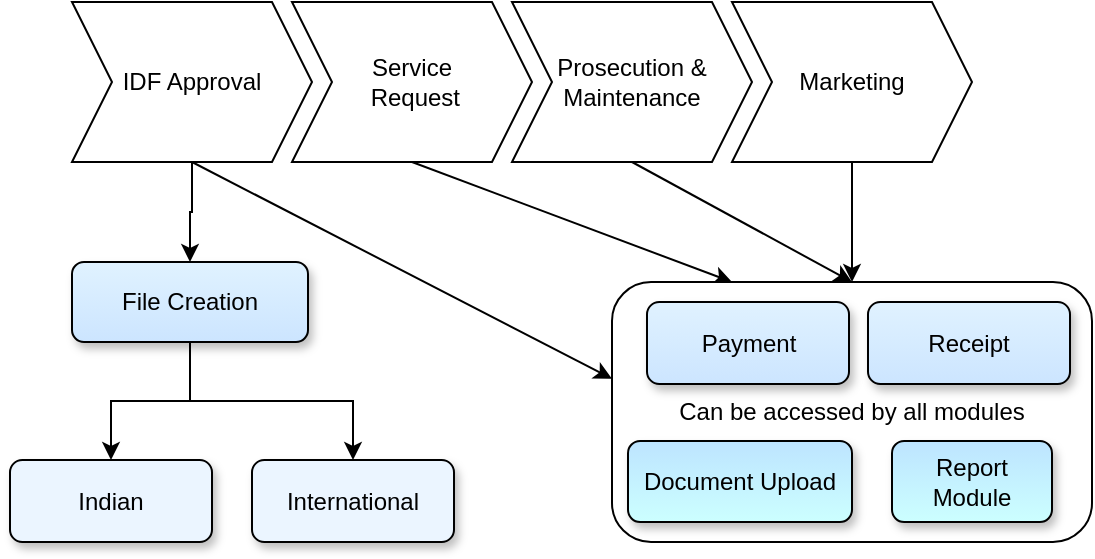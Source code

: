 <mxfile version="13.7.4" type="github">
  <diagram id="lS6FSEpfENNUidl8pgp0" name="Page-1">
    <mxGraphModel dx="1038" dy="531" grid="1" gridSize="10" guides="1" tooltips="1" connect="1" arrows="1" fold="1" page="1" pageScale="1" pageWidth="850" pageHeight="1100" math="0" shadow="0">
      <root>
        <mxCell id="0" />
        <mxCell id="1" parent="0" />
        <mxCell id="kxp2x3skO5f2kSs0l1-3-11" value="" style="edgeStyle=orthogonalEdgeStyle;rounded=0;orthogonalLoop=1;jettySize=auto;html=1;" edge="1" parent="1" source="kxp2x3skO5f2kSs0l1-3-2" target="kxp2x3skO5f2kSs0l1-3-10">
          <mxGeometry relative="1" as="geometry" />
        </mxCell>
        <mxCell id="kxp2x3skO5f2kSs0l1-3-16" style="rounded=0;orthogonalLoop=1;jettySize=auto;html=1;exitX=0.5;exitY=1;exitDx=0;exitDy=0;" edge="1" parent="1" source="kxp2x3skO5f2kSs0l1-3-2">
          <mxGeometry relative="1" as="geometry">
            <mxPoint x="350" y="358.387" as="targetPoint" />
          </mxGeometry>
        </mxCell>
        <mxCell id="kxp2x3skO5f2kSs0l1-3-2" value="IDF Approval" style="shape=step;perimeter=stepPerimeter;whiteSpace=wrap;html=1;fixedSize=1;" vertex="1" parent="1">
          <mxGeometry x="80" y="170" width="120" height="80" as="geometry" />
        </mxCell>
        <mxCell id="kxp2x3skO5f2kSs0l1-3-26" style="edgeStyle=none;rounded=0;orthogonalLoop=1;jettySize=auto;html=1;exitX=0.5;exitY=1;exitDx=0;exitDy=0;entryX=0.25;entryY=0;entryDx=0;entryDy=0;" edge="1" parent="1" source="kxp2x3skO5f2kSs0l1-3-3" target="kxp2x3skO5f2kSs0l1-3-25">
          <mxGeometry relative="1" as="geometry" />
        </mxCell>
        <mxCell id="kxp2x3skO5f2kSs0l1-3-3" value="Service&lt;br&gt;&amp;nbsp;Request" style="shape=step;perimeter=stepPerimeter;whiteSpace=wrap;html=1;fixedSize=1;" vertex="1" parent="1">
          <mxGeometry x="190" y="170" width="120" height="80" as="geometry" />
        </mxCell>
        <mxCell id="kxp2x3skO5f2kSs0l1-3-27" style="edgeStyle=none;rounded=0;orthogonalLoop=1;jettySize=auto;html=1;entryX=0.5;entryY=0;entryDx=0;entryDy=0;exitX=0.5;exitY=1;exitDx=0;exitDy=0;" edge="1" parent="1" source="kxp2x3skO5f2kSs0l1-3-4" target="kxp2x3skO5f2kSs0l1-3-25">
          <mxGeometry relative="1" as="geometry" />
        </mxCell>
        <mxCell id="kxp2x3skO5f2kSs0l1-3-4" value="Prosecution &amp;amp;&lt;br&gt;Maintenance" style="shape=step;perimeter=stepPerimeter;whiteSpace=wrap;html=1;fixedSize=1;" vertex="1" parent="1">
          <mxGeometry x="300" y="170" width="120" height="80" as="geometry" />
        </mxCell>
        <mxCell id="kxp2x3skO5f2kSs0l1-3-28" style="edgeStyle=none;rounded=0;orthogonalLoop=1;jettySize=auto;html=1;entryX=0.5;entryY=0;entryDx=0;entryDy=0;" edge="1" parent="1" source="kxp2x3skO5f2kSs0l1-3-5" target="kxp2x3skO5f2kSs0l1-3-25">
          <mxGeometry relative="1" as="geometry" />
        </mxCell>
        <mxCell id="kxp2x3skO5f2kSs0l1-3-5" value="Marketing" style="shape=step;perimeter=stepPerimeter;whiteSpace=wrap;html=1;fixedSize=1;" vertex="1" parent="1">
          <mxGeometry x="410" y="170" width="120" height="80" as="geometry" />
        </mxCell>
        <mxCell id="kxp2x3skO5f2kSs0l1-3-8" value="Indian" style="rounded=1;whiteSpace=wrap;html=1;gradientColor=none;fillColor=#EBF5FF;shadow=1;" vertex="1" parent="1">
          <mxGeometry x="49" y="399" width="101" height="41" as="geometry" />
        </mxCell>
        <mxCell id="kxp2x3skO5f2kSs0l1-3-9" value="International" style="rounded=1;whiteSpace=wrap;html=1;gradientColor=none;fillColor=#EBF5FF;shadow=1;" vertex="1" parent="1">
          <mxGeometry x="170" y="399" width="101" height="41" as="geometry" />
        </mxCell>
        <mxCell id="kxp2x3skO5f2kSs0l1-3-12" style="edgeStyle=orthogonalEdgeStyle;rounded=0;orthogonalLoop=1;jettySize=auto;html=1;entryX=0.5;entryY=0;entryDx=0;entryDy=0;" edge="1" parent="1" source="kxp2x3skO5f2kSs0l1-3-10" target="kxp2x3skO5f2kSs0l1-3-8">
          <mxGeometry relative="1" as="geometry" />
        </mxCell>
        <mxCell id="kxp2x3skO5f2kSs0l1-3-13" style="edgeStyle=orthogonalEdgeStyle;rounded=0;orthogonalLoop=1;jettySize=auto;html=1;exitX=0.5;exitY=1;exitDx=0;exitDy=0;entryX=0.5;entryY=0;entryDx=0;entryDy=0;" edge="1" parent="1" source="kxp2x3skO5f2kSs0l1-3-10" target="kxp2x3skO5f2kSs0l1-3-9">
          <mxGeometry relative="1" as="geometry" />
        </mxCell>
        <mxCell id="kxp2x3skO5f2kSs0l1-3-10" value="File Creation" style="rounded=1;whiteSpace=wrap;html=1;fillColor=#E0F2FF;shadow=1;gradientColor=#CCE5FF;" vertex="1" parent="1">
          <mxGeometry x="80" y="300" width="118" height="40" as="geometry" />
        </mxCell>
        <mxCell id="kxp2x3skO5f2kSs0l1-3-25" value="Can be accessed by all modules" style="rounded=1;whiteSpace=wrap;html=1;" vertex="1" parent="1">
          <mxGeometry x="350" y="310" width="240" height="130" as="geometry" />
        </mxCell>
        <mxCell id="kxp2x3skO5f2kSs0l1-3-29" value="Payment" style="rounded=1;whiteSpace=wrap;html=1;fillColor=#E0F2FF;shadow=1;gradientColor=#CCE5FF;" vertex="1" parent="1">
          <mxGeometry x="367.5" y="320" width="101" height="41" as="geometry" />
        </mxCell>
        <mxCell id="kxp2x3skO5f2kSs0l1-3-30" value="Receipt" style="rounded=1;whiteSpace=wrap;html=1;fillColor=#E0F2FF;shadow=1;gradientColor=#CCE5FF;" vertex="1" parent="1">
          <mxGeometry x="478" y="320" width="101" height="41" as="geometry" />
        </mxCell>
        <mxCell id="kxp2x3skO5f2kSs0l1-3-31" value="Document Upload" style="rounded=1;whiteSpace=wrap;html=1;fillColor=#BDE4FF;gradientColor=#CCFFFF;shadow=1;" vertex="1" parent="1">
          <mxGeometry x="358" y="389.5" width="112" height="40.5" as="geometry" />
        </mxCell>
        <mxCell id="kxp2x3skO5f2kSs0l1-3-32" value="Report Module" style="rounded=1;whiteSpace=wrap;html=1;fillColor=#BDE4FF;gradientColor=#CCFFFF;shadow=1;" vertex="1" parent="1">
          <mxGeometry x="490" y="389.5" width="80" height="40.5" as="geometry" />
        </mxCell>
      </root>
    </mxGraphModel>
  </diagram>
</mxfile>
